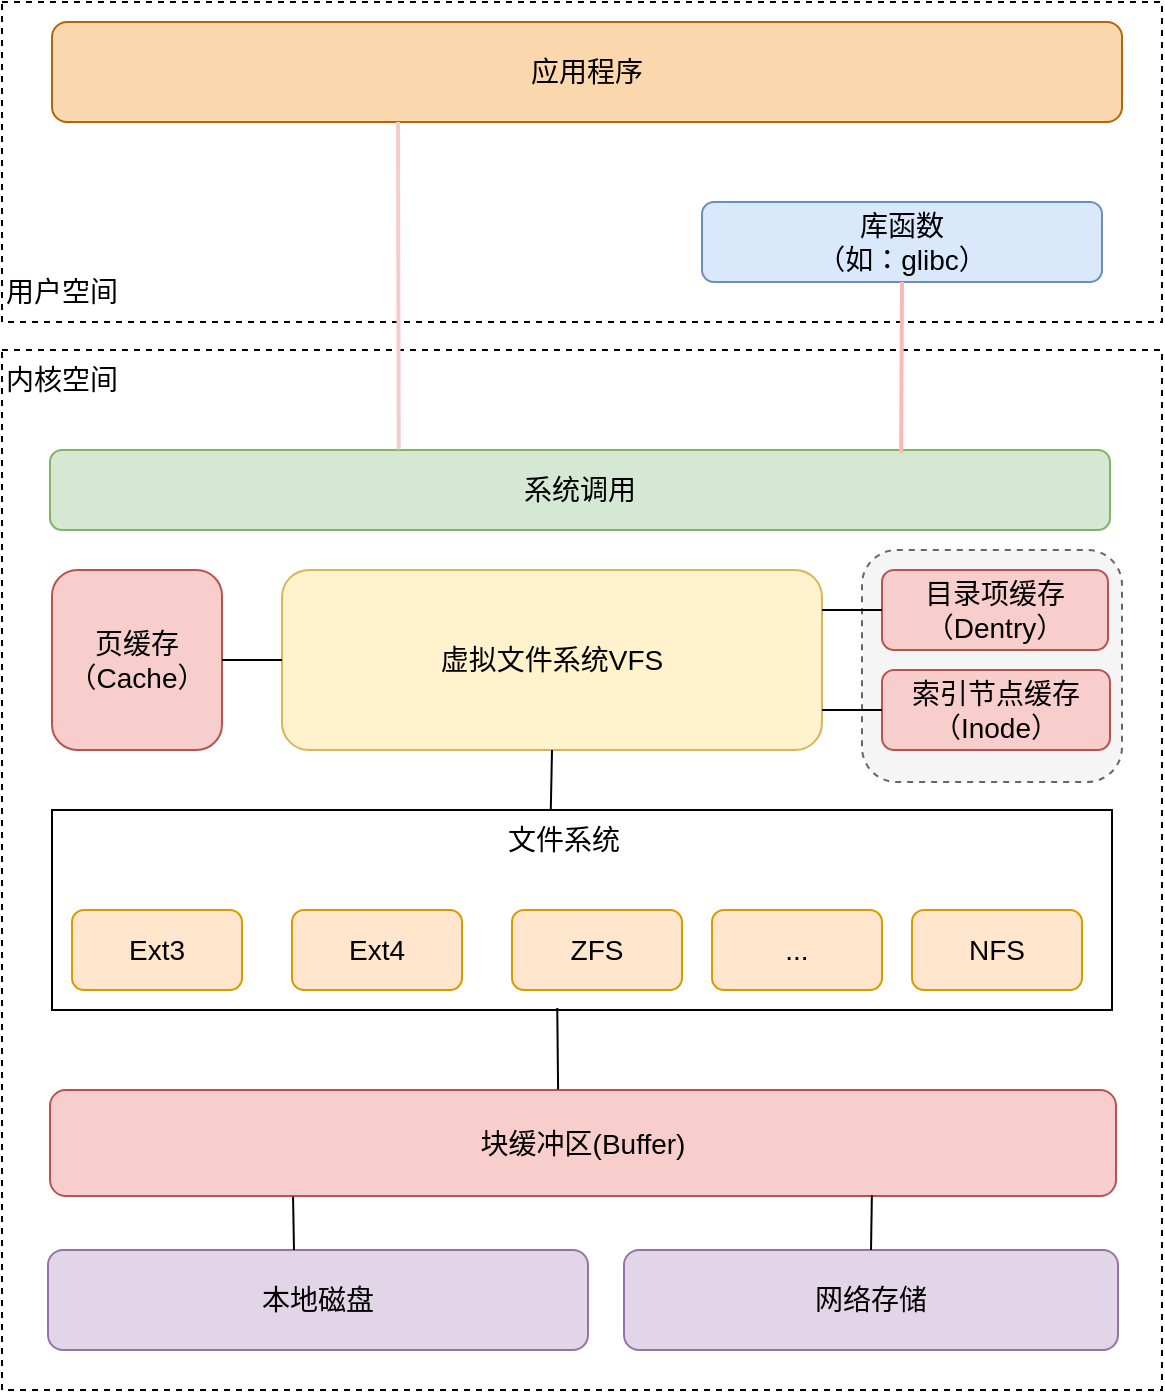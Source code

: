<mxfile version="21.6.2" type="github">
  <diagram name="第 1 页" id="TSINPLCzJ5hLD6Eom0Bm">
    <mxGraphModel dx="1050" dy="549" grid="1" gridSize="10" guides="1" tooltips="1" connect="1" arrows="1" fold="1" page="1" pageScale="1" pageWidth="827" pageHeight="1169" math="0" shadow="0">
      <root>
        <mxCell id="0" />
        <mxCell id="1" parent="0" />
        <mxCell id="tjSqmoHrY1nK2L_rt-fO-19" value="" style="rounded=0;whiteSpace=wrap;html=1;dashed=1;fontSize=14;" vertex="1" parent="1">
          <mxGeometry x="30" y="184" width="580" height="520" as="geometry" />
        </mxCell>
        <mxCell id="tjSqmoHrY1nK2L_rt-fO-33" value="" style="rounded=1;whiteSpace=wrap;html=1;dashed=1;fillColor=#f5f5f5;fontColor=#333333;strokeColor=#666666;" vertex="1" parent="1">
          <mxGeometry x="460" y="284" width="130" height="116" as="geometry" />
        </mxCell>
        <mxCell id="tjSqmoHrY1nK2L_rt-fO-18" value="" style="rounded=0;whiteSpace=wrap;html=1;dashed=1;fontSize=14;" vertex="1" parent="1">
          <mxGeometry x="30" y="10" width="580" height="160" as="geometry" />
        </mxCell>
        <mxCell id="tjSqmoHrY1nK2L_rt-fO-16" value="" style="rounded=0;whiteSpace=wrap;html=1;fontSize=14;" vertex="1" parent="1">
          <mxGeometry x="55" y="414" width="530" height="100" as="geometry" />
        </mxCell>
        <mxCell id="tjSqmoHrY1nK2L_rt-fO-1" value="应用程序" style="rounded=1;whiteSpace=wrap;html=1;fillColor=#fad7ac;strokeColor=#b46504;fontSize=14;" vertex="1" parent="1">
          <mxGeometry x="55" y="20" width="535" height="50" as="geometry" />
        </mxCell>
        <mxCell id="tjSqmoHrY1nK2L_rt-fO-2" value="本地磁盘" style="rounded=1;whiteSpace=wrap;html=1;fillColor=#e1d5e7;strokeColor=#9673a6;fontSize=14;" vertex="1" parent="1">
          <mxGeometry x="53" y="634" width="270" height="50" as="geometry" />
        </mxCell>
        <mxCell id="tjSqmoHrY1nK2L_rt-fO-3" value="网络存储" style="rounded=1;whiteSpace=wrap;html=1;fillColor=#e1d5e7;strokeColor=#9673a6;fontSize=14;" vertex="1" parent="1">
          <mxGeometry x="341" y="634" width="247" height="50" as="geometry" />
        </mxCell>
        <mxCell id="tjSqmoHrY1nK2L_rt-fO-4" value="块缓冲区(Buffer)" style="rounded=1;whiteSpace=wrap;html=1;fillColor=#f8cecc;strokeColor=#b85450;fontSize=14;" vertex="1" parent="1">
          <mxGeometry x="54" y="554" width="533" height="53" as="geometry" />
        </mxCell>
        <mxCell id="tjSqmoHrY1nK2L_rt-fO-5" value="Ext3" style="rounded=1;whiteSpace=wrap;html=1;fillColor=#ffe6cc;strokeColor=#d79b00;fontSize=14;" vertex="1" parent="1">
          <mxGeometry x="65" y="464" width="85" height="40" as="geometry" />
        </mxCell>
        <mxCell id="tjSqmoHrY1nK2L_rt-fO-6" value="Ext4" style="rounded=1;whiteSpace=wrap;html=1;fillColor=#ffe6cc;strokeColor=#d79b00;fontSize=14;" vertex="1" parent="1">
          <mxGeometry x="175" y="464" width="85" height="40" as="geometry" />
        </mxCell>
        <mxCell id="tjSqmoHrY1nK2L_rt-fO-7" value="ZFS" style="rounded=1;whiteSpace=wrap;html=1;fillColor=#ffe6cc;strokeColor=#d79b00;fontSize=14;" vertex="1" parent="1">
          <mxGeometry x="285" y="464" width="85" height="40" as="geometry" />
        </mxCell>
        <mxCell id="tjSqmoHrY1nK2L_rt-fO-8" value="..." style="rounded=1;whiteSpace=wrap;html=1;fillColor=#ffe6cc;strokeColor=#d79b00;fontSize=14;" vertex="1" parent="1">
          <mxGeometry x="385" y="464" width="85" height="40" as="geometry" />
        </mxCell>
        <mxCell id="tjSqmoHrY1nK2L_rt-fO-9" value="NFS" style="rounded=1;whiteSpace=wrap;html=1;fillColor=#ffe6cc;strokeColor=#d79b00;fontSize=14;" vertex="1" parent="1">
          <mxGeometry x="485" y="464" width="85" height="40" as="geometry" />
        </mxCell>
        <mxCell id="tjSqmoHrY1nK2L_rt-fO-10" value="虚拟文件系统VFS" style="rounded=1;whiteSpace=wrap;html=1;fillColor=#fff2cc;strokeColor=#d6b656;fontSize=14;" vertex="1" parent="1">
          <mxGeometry x="170" y="294" width="270" height="90" as="geometry" />
        </mxCell>
        <mxCell id="tjSqmoHrY1nK2L_rt-fO-11" value="页缓存（Cache）" style="rounded=1;whiteSpace=wrap;html=1;fillColor=#f8cecc;strokeColor=#b85450;fontSize=14;" vertex="1" parent="1">
          <mxGeometry x="55" y="294" width="85" height="90" as="geometry" />
        </mxCell>
        <mxCell id="tjSqmoHrY1nK2L_rt-fO-12" value="目录项缓存（Dentry）" style="rounded=1;whiteSpace=wrap;html=1;fillColor=#f8cecc;strokeColor=#b85450;fontSize=14;" vertex="1" parent="1">
          <mxGeometry x="470" y="294" width="113" height="40" as="geometry" />
        </mxCell>
        <mxCell id="tjSqmoHrY1nK2L_rt-fO-13" value="索引节点缓存&lt;br style=&quot;font-size: 14px;&quot;&gt;（Inode）" style="rounded=1;whiteSpace=wrap;html=1;fillColor=#f8cecc;strokeColor=#b85450;fontSize=14;" vertex="1" parent="1">
          <mxGeometry x="470" y="344" width="114" height="40" as="geometry" />
        </mxCell>
        <mxCell id="tjSqmoHrY1nK2L_rt-fO-14" value="系统调用" style="rounded=1;whiteSpace=wrap;html=1;fillColor=#d5e8d4;strokeColor=#82b366;fontSize=14;" vertex="1" parent="1">
          <mxGeometry x="54" y="234" width="530" height="40" as="geometry" />
        </mxCell>
        <mxCell id="tjSqmoHrY1nK2L_rt-fO-15" value="库函数&lt;br style=&quot;font-size: 14px;&quot;&gt;（如：glibc）" style="rounded=1;whiteSpace=wrap;html=1;fillColor=#dae8fc;strokeColor=#6c8ebf;fontSize=14;" vertex="1" parent="1">
          <mxGeometry x="380" y="110" width="200" height="40" as="geometry" />
        </mxCell>
        <mxCell id="tjSqmoHrY1nK2L_rt-fO-17" value="文件系统" style="text;html=1;strokeColor=none;fillColor=none;align=center;verticalAlign=middle;whiteSpace=wrap;rounded=0;fontSize=14;" vertex="1" parent="1">
          <mxGeometry x="281" y="414" width="60" height="30" as="geometry" />
        </mxCell>
        <mxCell id="tjSqmoHrY1nK2L_rt-fO-20" value="" style="endArrow=none;html=1;rounded=0;entryX=0.5;entryY=1;entryDx=0;entryDy=0;exitX=0.803;exitY=0.035;exitDx=0;exitDy=0;exitPerimeter=0;fontSize=14;strokeColor=#f8b9b9;strokeWidth=2;" edge="1" parent="1" source="tjSqmoHrY1nK2L_rt-fO-14" target="tjSqmoHrY1nK2L_rt-fO-15">
          <mxGeometry width="50" height="50" relative="1" as="geometry">
            <mxPoint x="390" y="310" as="sourcePoint" />
            <mxPoint x="440" y="260" as="targetPoint" />
          </mxGeometry>
        </mxCell>
        <mxCell id="tjSqmoHrY1nK2L_rt-fO-21" value="" style="endArrow=none;html=1;rounded=0;fontSize=14;exitX=0.329;exitY=-0.005;exitDx=0;exitDy=0;exitPerimeter=0;strokeWidth=2;strokeColor=#f5cccc;" edge="1" parent="1" source="tjSqmoHrY1nK2L_rt-fO-14">
          <mxGeometry width="50" height="50" relative="1" as="geometry">
            <mxPoint x="228" y="230" as="sourcePoint" />
            <mxPoint x="228" y="70" as="targetPoint" />
          </mxGeometry>
        </mxCell>
        <mxCell id="tjSqmoHrY1nK2L_rt-fO-22" value="内核空间" style="text;html=1;strokeColor=none;fillColor=none;align=center;verticalAlign=middle;whiteSpace=wrap;rounded=0;fontSize=14;" vertex="1" parent="1">
          <mxGeometry x="30" y="184" width="60" height="30" as="geometry" />
        </mxCell>
        <mxCell id="tjSqmoHrY1nK2L_rt-fO-23" value="用户空间" style="text;html=1;strokeColor=none;fillColor=none;align=center;verticalAlign=middle;whiteSpace=wrap;rounded=0;strokeWidth=3;fontSize=14;" vertex="1" parent="1">
          <mxGeometry x="30" y="140" width="60" height="30" as="geometry" />
        </mxCell>
        <mxCell id="tjSqmoHrY1nK2L_rt-fO-24" value="" style="endArrow=none;html=1;rounded=0;exitX=1;exitY=0.5;exitDx=0;exitDy=0;entryX=0;entryY=0.5;entryDx=0;entryDy=0;fontSize=14;" edge="1" parent="1" source="tjSqmoHrY1nK2L_rt-fO-11" target="tjSqmoHrY1nK2L_rt-fO-10">
          <mxGeometry width="50" height="50" relative="1" as="geometry">
            <mxPoint x="390" y="294" as="sourcePoint" />
            <mxPoint x="440" y="244" as="targetPoint" />
          </mxGeometry>
        </mxCell>
        <mxCell id="tjSqmoHrY1nK2L_rt-fO-25" value="" style="endArrow=none;html=1;rounded=0;exitX=0;exitY=0.5;exitDx=0;exitDy=0;fontSize=14;" edge="1" parent="1" source="tjSqmoHrY1nK2L_rt-fO-12">
          <mxGeometry width="50" height="50" relative="1" as="geometry">
            <mxPoint x="390" y="294" as="sourcePoint" />
            <mxPoint x="440" y="314" as="targetPoint" />
          </mxGeometry>
        </mxCell>
        <mxCell id="tjSqmoHrY1nK2L_rt-fO-26" value="" style="endArrow=none;html=1;rounded=0;entryX=0;entryY=0.5;entryDx=0;entryDy=0;fontSize=14;" edge="1" parent="1" target="tjSqmoHrY1nK2L_rt-fO-13">
          <mxGeometry width="50" height="50" relative="1" as="geometry">
            <mxPoint x="440" y="364" as="sourcePoint" />
            <mxPoint x="440" y="244" as="targetPoint" />
          </mxGeometry>
        </mxCell>
        <mxCell id="tjSqmoHrY1nK2L_rt-fO-27" value="" style="endArrow=none;html=1;rounded=0;exitX=0.471;exitY=-0.004;exitDx=0;exitDy=0;fontSize=14;exitPerimeter=0;entryX=0.471;entryY=0.99;entryDx=0;entryDy=0;entryPerimeter=0;" edge="1" parent="1">
          <mxGeometry width="50" height="50" relative="1" as="geometry">
            <mxPoint x="308.043" y="553.788" as="sourcePoint" />
            <mxPoint x="307.63" y="513" as="targetPoint" />
          </mxGeometry>
        </mxCell>
        <mxCell id="tjSqmoHrY1nK2L_rt-fO-28" value="" style="endArrow=none;html=1;rounded=0;entryX=0.228;entryY=1.008;entryDx=0;entryDy=0;entryPerimeter=0;fontSize=14;" edge="1" parent="1" target="tjSqmoHrY1nK2L_rt-fO-4">
          <mxGeometry width="50" height="50" relative="1" as="geometry">
            <mxPoint x="176" y="634" as="sourcePoint" />
            <mxPoint x="180.189" y="606.576" as="targetPoint" />
          </mxGeometry>
        </mxCell>
        <mxCell id="tjSqmoHrY1nK2L_rt-fO-29" value="" style="endArrow=none;html=1;rounded=0;exitX=0.5;exitY=0;exitDx=0;exitDy=0;entryX=0.771;entryY=0.992;entryDx=0;entryDy=0;entryPerimeter=0;fontSize=14;" edge="1" parent="1" source="tjSqmoHrY1nK2L_rt-fO-3" target="tjSqmoHrY1nK2L_rt-fO-4">
          <mxGeometry width="50" height="50" relative="1" as="geometry">
            <mxPoint x="390" y="494" as="sourcePoint" />
            <mxPoint x="468" y="614" as="targetPoint" />
          </mxGeometry>
        </mxCell>
        <mxCell id="tjSqmoHrY1nK2L_rt-fO-30" value="" style="endArrow=none;html=1;rounded=0;exitX=0.39;exitY=-0.007;exitDx=0;exitDy=0;entryX=0.5;entryY=1;entryDx=0;entryDy=0;exitPerimeter=0;fontSize=14;" edge="1" parent="1" source="tjSqmoHrY1nK2L_rt-fO-17" target="tjSqmoHrY1nK2L_rt-fO-10">
          <mxGeometry width="50" height="50" relative="1" as="geometry">
            <mxPoint x="390" y="494" as="sourcePoint" />
            <mxPoint x="440" y="444" as="targetPoint" />
          </mxGeometry>
        </mxCell>
      </root>
    </mxGraphModel>
  </diagram>
</mxfile>
